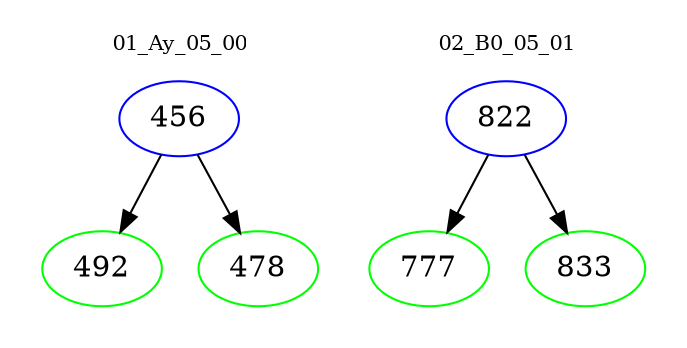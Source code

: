 digraph{
subgraph cluster_0 {
color = white
label = "01_Ay_05_00";
fontsize=10;
T0_456 [label="456", color="blue"]
T0_456 -> T0_492 [color="black"]
T0_492 [label="492", color="green"]
T0_456 -> T0_478 [color="black"]
T0_478 [label="478", color="green"]
}
subgraph cluster_1 {
color = white
label = "02_B0_05_01";
fontsize=10;
T1_822 [label="822", color="blue"]
T1_822 -> T1_777 [color="black"]
T1_777 [label="777", color="green"]
T1_822 -> T1_833 [color="black"]
T1_833 [label="833", color="green"]
}
}
